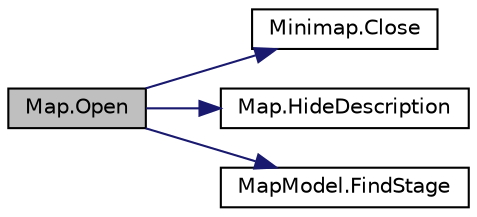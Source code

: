 digraph "Map.Open"
{
  edge [fontname="Helvetica",fontsize="10",labelfontname="Helvetica",labelfontsize="10"];
  node [fontname="Helvetica",fontsize="10",shape=record];
  rankdir="LR";
  Node14 [label="Map.Open",height=0.2,width=0.4,color="black", fillcolor="grey75", style="filled", fontcolor="black"];
  Node14 -> Node15 [color="midnightblue",fontsize="10",style="solid",fontname="Helvetica"];
  Node15 [label="Minimap.Close",height=0.2,width=0.4,color="black", fillcolor="white", style="filled",URL="$class_minimap.html#a7a893ce6cdeafb94e7a9bd4f6bbf6bc9",tooltip="Closes the info. "];
  Node14 -> Node16 [color="midnightblue",fontsize="10",style="solid",fontname="Helvetica"];
  Node16 [label="Map.HideDescription",height=0.2,width=0.4,color="black", fillcolor="white", style="filled",URL="$class_map.html#a7b305f0c4341c50788c346d77f2c72dc",tooltip="Hides the object description from UI. "];
  Node14 -> Node17 [color="midnightblue",fontsize="10",style="solid",fontname="Helvetica"];
  Node17 [label="MapModel.FindStage",height=0.2,width=0.4,color="black", fillcolor="white", style="filled",URL="$class_map_model.html#a3de5a5965d278112191ecd3c7dab7f65",tooltip="Search for an Stage in the WorldMap model by the name of the current scene or formal hash name..."];
}
